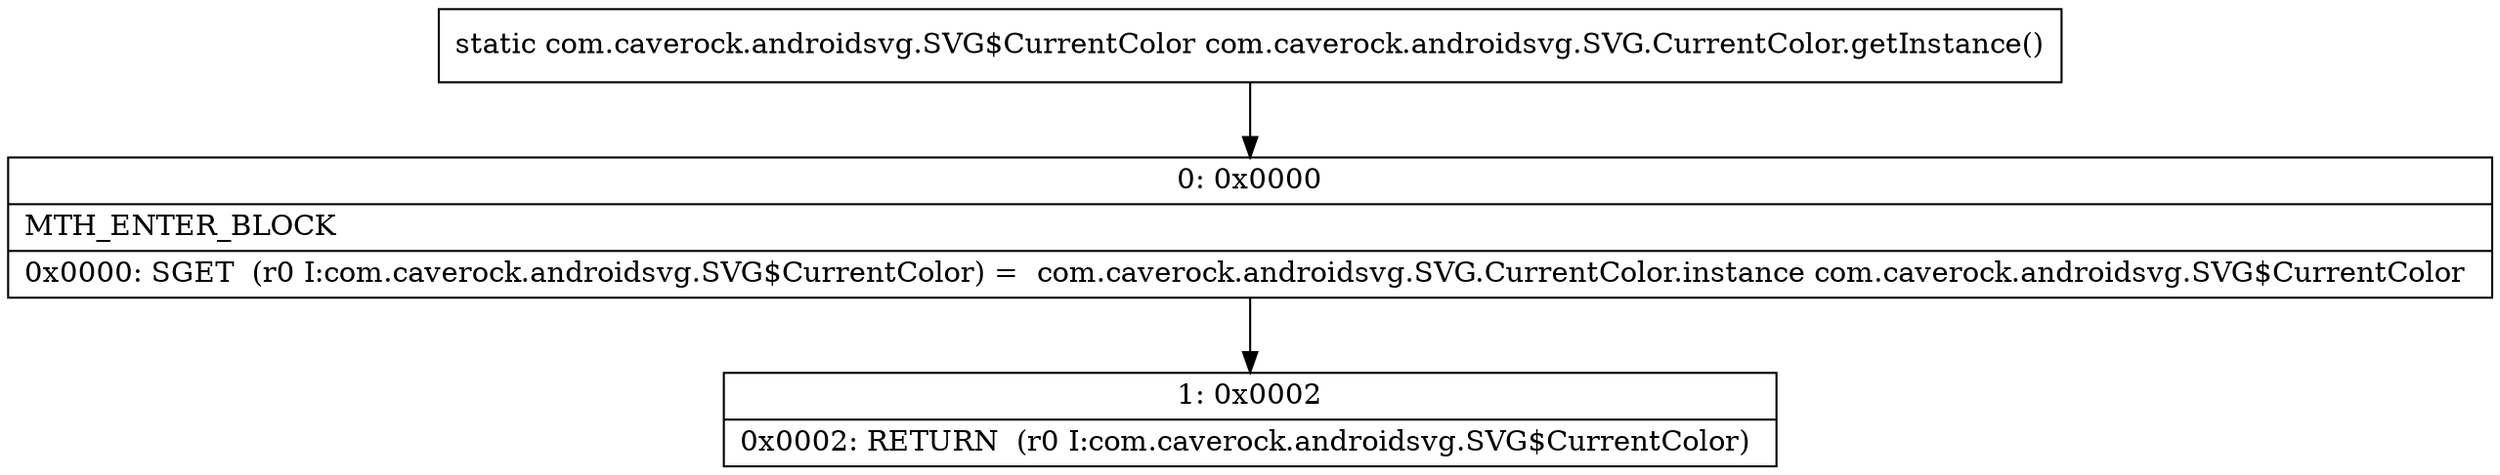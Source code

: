 digraph "CFG forcom.caverock.androidsvg.SVG.CurrentColor.getInstance()Lcom\/caverock\/androidsvg\/SVG$CurrentColor;" {
Node_0 [shape=record,label="{0\:\ 0x0000|MTH_ENTER_BLOCK\l|0x0000: SGET  (r0 I:com.caverock.androidsvg.SVG$CurrentColor) =  com.caverock.androidsvg.SVG.CurrentColor.instance com.caverock.androidsvg.SVG$CurrentColor \l}"];
Node_1 [shape=record,label="{1\:\ 0x0002|0x0002: RETURN  (r0 I:com.caverock.androidsvg.SVG$CurrentColor) \l}"];
MethodNode[shape=record,label="{static com.caverock.androidsvg.SVG$CurrentColor com.caverock.androidsvg.SVG.CurrentColor.getInstance() }"];
MethodNode -> Node_0;
Node_0 -> Node_1;
}

